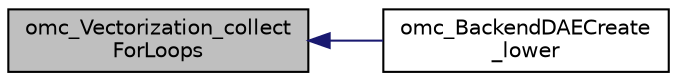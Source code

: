 digraph "omc_Vectorization_collectForLoops"
{
  edge [fontname="Helvetica",fontsize="10",labelfontname="Helvetica",labelfontsize="10"];
  node [fontname="Helvetica",fontsize="10",shape=record];
  rankdir="LR";
  Node251 [label="omc_Vectorization_collect\lForLoops",height=0.2,width=0.4,color="black", fillcolor="grey75", style="filled", fontcolor="black"];
  Node251 -> Node252 [dir="back",color="midnightblue",fontsize="10",style="solid",fontname="Helvetica"];
  Node252 [label="omc_BackendDAECreate\l_lower",height=0.2,width=0.4,color="black", fillcolor="white", style="filled",URL="$df/df0/_backend_d_a_e_create_8h.html#afd20a0e07b4ca1c4a6fb877db9cc977f"];
}
